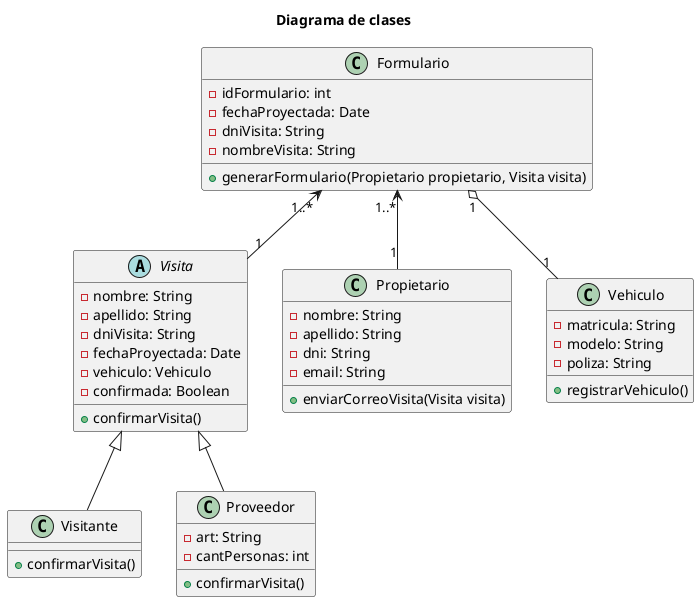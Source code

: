 @startuml diagram

title Diagrama de clases

abstract class Visita {
    - nombre: String
    - apellido: String
    - dniVisita: String
    - fechaProyectada: Date
    - vehiculo: Vehiculo
    - confirmada: Boolean
    
    + confirmarVisita()
}

class Propietario {
    - nombre: String
    - apellido: String
    - dni: String
    - email: String
    + enviarCorreoVisita(Visita visita)
}

class Visitante extends Visita {
    + confirmarVisita()
}

class Proveedor extends Visita {
    - art: String
    - cantPersonas: int
    + confirmarVisita()
}

class Formulario {
    - idFormulario: int
    - fechaProyectada: Date
    - dniVisita: String
    - nombreVisita: String
    + generarFormulario(Propietario propietario, Visita visita)
}

class Vehiculo {
    - matricula: String
    - modelo: String
    - poliza: String
    + registrarVehiculo()
}

Formulario "1..*" <-- "1" Propietario
Formulario "1..*" <-- "1" Visita
Formulario "1" o-- "1" Vehiculo

@enduml
